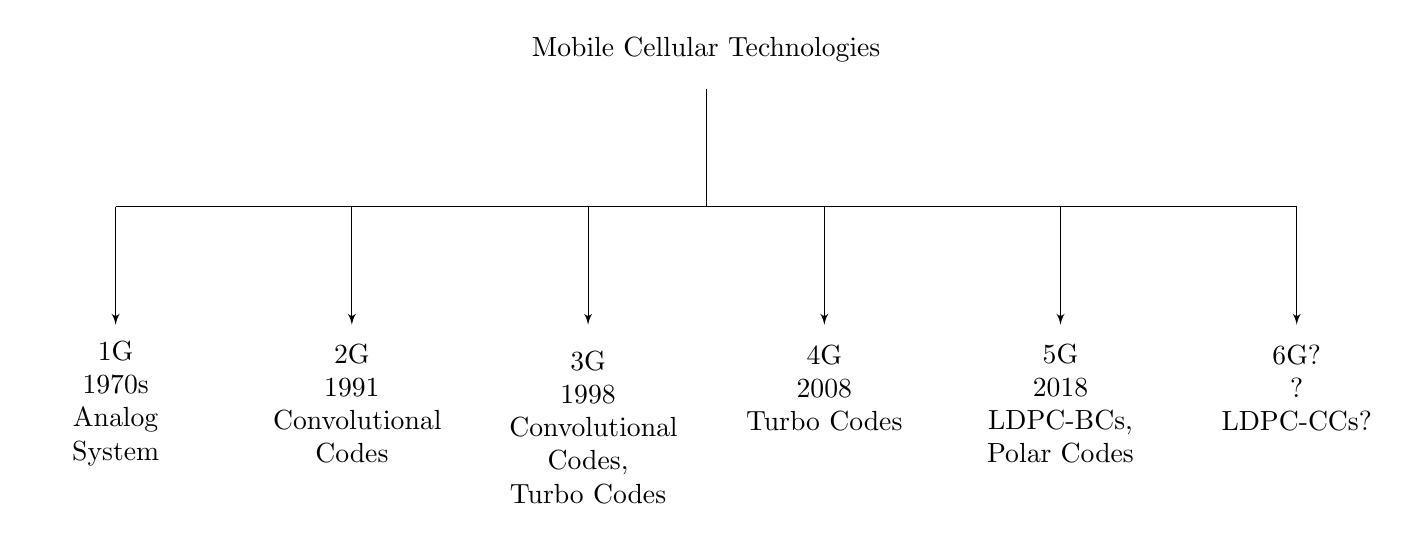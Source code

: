 \begin{tikzpicture}[auto,>=latex']
  \draw (7.5,0) -- (7.5,-1.5);
  \draw (0,-1.5) -- (15,-1.5);
  \draw[->] (0,-1.5) -- (0,-3);
  \draw[->] (3,-1.5) -- (3,-3);
  \draw[->] (6,-1.5) -- (6,-3);
  \draw[->] (9,-1.5) -- (9,-3);
  \draw[->] (12,-1.5) -- (12,-3);
  \draw[->] (15,-1.5) -- (15,-3);
  \node [align=center] at (7.5,0.5) {Mobile Cellular Technologies};
  \node [align=center,text width=2cm] at (0,-4) {1G\\1970s\\Analog System};
  \node [align=center,text width=2cm] at (3,-4) {2G\\1991\\Convolutional Codes};
  \node [align=center,text width=2cm] at (6,-4.3) {3G\\1998\\Convolutional Codes,\\Turbo Codes};
  \node [align=center,text width=2cm] at (9,-3.8) {4G\\2008\\Turbo Codes};
  \node [align=center,text width=2cm] at (12,-4) {5G\\2018\\LDPC-BCs,\\Polar Codes};
  \node [align=center,text width=2cm] at (15,-3.8) {6G?\\?\\LDPC-CCs?};
\end{tikzpicture}